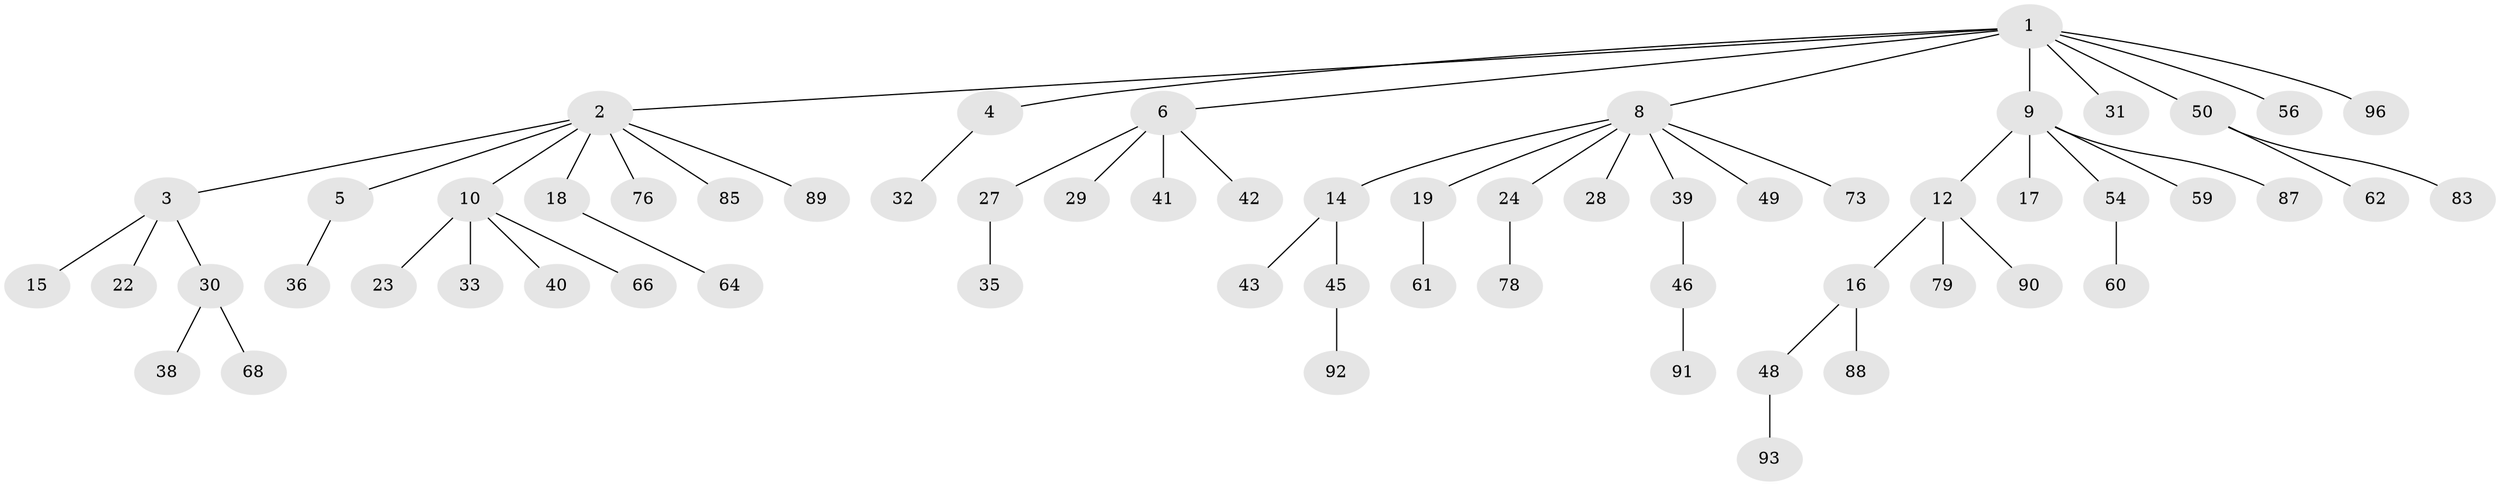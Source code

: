 // Generated by graph-tools (version 1.1) at 2025/24/03/03/25 07:24:05]
// undirected, 62 vertices, 61 edges
graph export_dot {
graph [start="1"]
  node [color=gray90,style=filled];
  1 [super="+84"];
  2 [super="+7"];
  3 [super="+11"];
  4 [super="+20"];
  5 [super="+72"];
  6 [super="+71"];
  8 [super="+13"];
  9 [super="+44"];
  10 [super="+25"];
  12 [super="+65"];
  14 [super="+21"];
  15;
  16 [super="+63"];
  17 [super="+26"];
  18 [super="+58"];
  19 [super="+37"];
  22 [super="+86"];
  23 [super="+57"];
  24;
  27;
  28;
  29 [super="+51"];
  30 [super="+34"];
  31;
  32 [super="+53"];
  33 [super="+55"];
  35;
  36;
  38 [super="+77"];
  39;
  40;
  41 [super="+52"];
  42 [super="+95"];
  43 [super="+47"];
  45 [super="+81"];
  46 [super="+82"];
  48 [super="+67"];
  49;
  50 [super="+69"];
  54 [super="+74"];
  56;
  59;
  60;
  61;
  62 [super="+70"];
  64 [super="+80"];
  66 [super="+75"];
  68;
  73;
  76 [super="+94"];
  78;
  79;
  83;
  85;
  87;
  88;
  89;
  90;
  91;
  92;
  93;
  96;
  1 -- 2;
  1 -- 4;
  1 -- 6;
  1 -- 8;
  1 -- 9;
  1 -- 31;
  1 -- 50;
  1 -- 56;
  1 -- 96;
  2 -- 3;
  2 -- 5;
  2 -- 18;
  2 -- 76;
  2 -- 85;
  2 -- 89;
  2 -- 10;
  3 -- 22;
  3 -- 30;
  3 -- 15;
  4 -- 32;
  5 -- 36;
  6 -- 27;
  6 -- 29;
  6 -- 41;
  6 -- 42;
  8 -- 14;
  8 -- 28;
  8 -- 39;
  8 -- 73;
  8 -- 24;
  8 -- 19;
  8 -- 49;
  9 -- 12;
  9 -- 17;
  9 -- 87;
  9 -- 59;
  9 -- 54;
  10 -- 23;
  10 -- 40;
  10 -- 66;
  10 -- 33;
  12 -- 16;
  12 -- 90;
  12 -- 79;
  14 -- 43;
  14 -- 45;
  16 -- 48;
  16 -- 88;
  18 -- 64;
  19 -- 61;
  24 -- 78;
  27 -- 35;
  30 -- 38;
  30 -- 68;
  39 -- 46;
  45 -- 92;
  46 -- 91;
  48 -- 93;
  50 -- 62;
  50 -- 83;
  54 -- 60;
}
